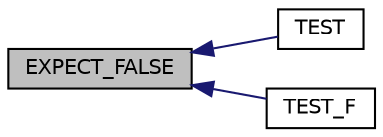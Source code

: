 digraph "EXPECT_FALSE"
{
 // INTERACTIVE_SVG=YES
  edge [fontname="Helvetica",fontsize="10",labelfontname="Helvetica",labelfontsize="10"];
  node [fontname="Helvetica",fontsize="10",shape=record];
  rankdir="LR";
  Node19 [label="EXPECT_FALSE",height=0.2,width=0.4,color="black", fillcolor="grey75", style="filled", fontcolor="black"];
  Node19 -> Node20 [dir="back",color="midnightblue",fontsize="10",style="solid",fontname="Helvetica"];
  Node20 [label="TEST",height=0.2,width=0.4,color="black", fillcolor="white", style="filled",URL="$de/d47/_test_asn1_8cpp.html#a685019a34959c8a8c501699e85d7240f"];
  Node19 -> Node21 [dir="back",color="midnightblue",fontsize="10",style="solid",fontname="Helvetica"];
  Node21 [label="TEST_F",height=0.2,width=0.4,color="black", fillcolor="white", style="filled",URL="$dd/de7/_test_allocator_heap_8cpp.html#a0b3839ef9bd6a619aa2b7dd6a5b92147"];
}
